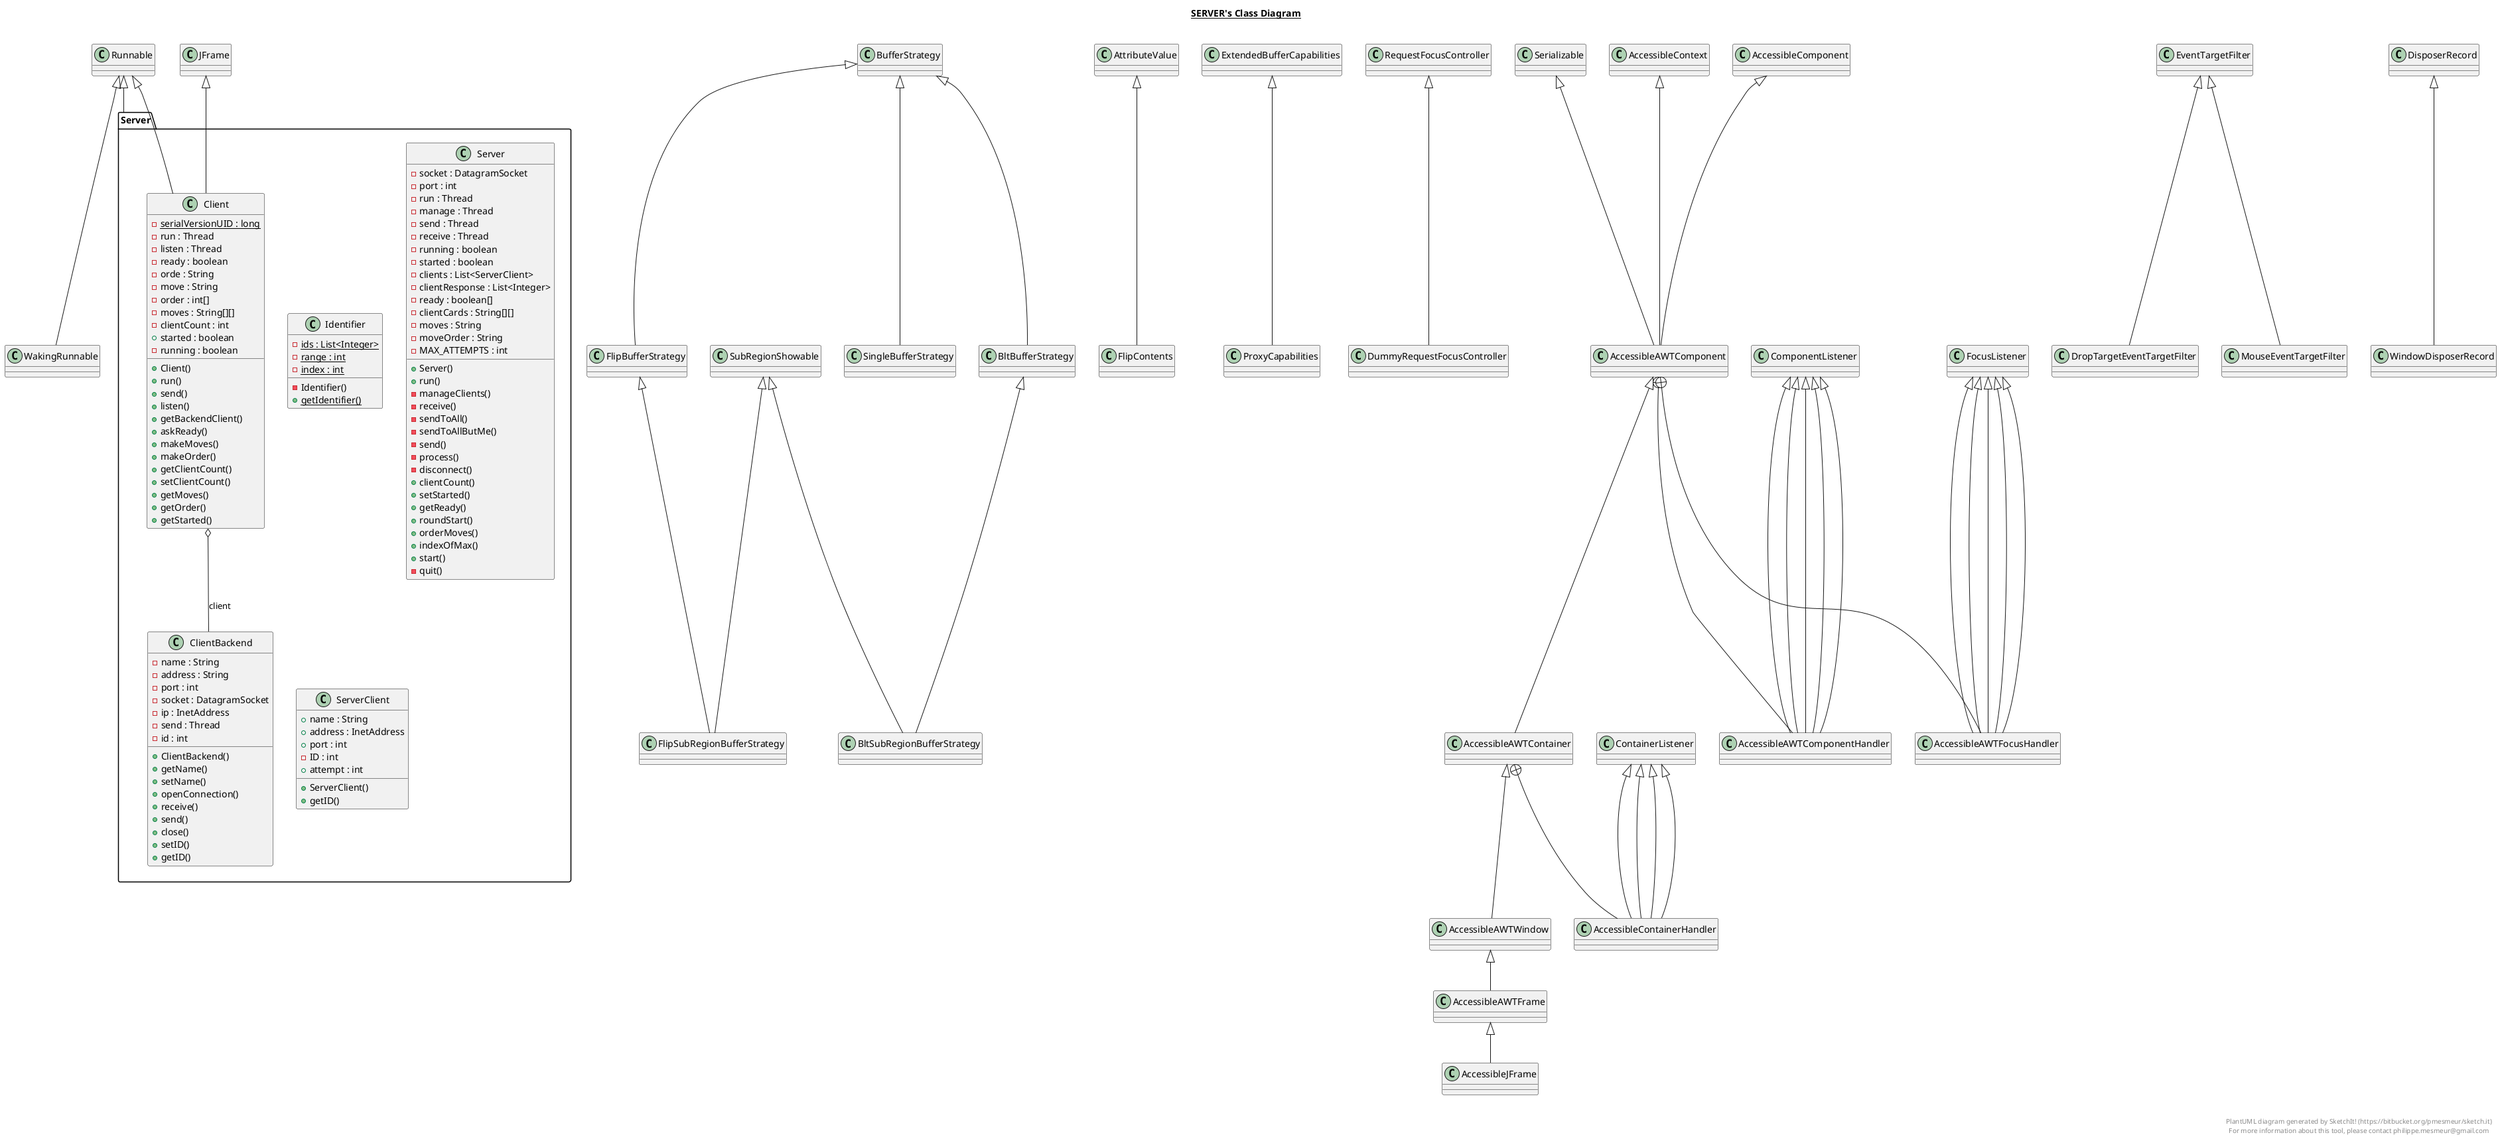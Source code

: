 @startuml

title __SERVER's Class Diagram__\n

  package Server {
    class Client {
        {static} - serialVersionUID : long
        - run : Thread
        - listen : Thread
        - ready : boolean
        - orde : String
        - move : String
        - order : int[]
        - moves : String[][]
        - clientCount : int
        + started : boolean
        - running : boolean
        + Client()
        + run()
        + send()
        + listen()
        + getBackendClient()
        + askReady()
        + makeMoves()
        + makeOrder()
        + getClientCount()
        + setClientCount()
        + getMoves()
        + getOrder()
        + getStarted()
    }
  }
  

  package Server {
    class ClientBackend {
        - name : String
        - address : String
        - port : int
        - socket : DatagramSocket
        - ip : InetAddress
        - send : Thread
        - id : int
        + ClientBackend()
        + getName()
        + setName()
        + openConnection()
        + receive()
        + send()
        + close()
        + setID()
        + getID()
    }
  }
  

  package Server {
    class Identifier {
        {static} - ids : List<Integer>
        {static} - range : int
        {static} - index : int
        - Identifier()
        {static} + getIdentifier()
    }
  }
  

  package Server {
    class Server {
        - socket : DatagramSocket
        - port : int
        - run : Thread
        - manage : Thread
        - send : Thread
        - receive : Thread
        - running : boolean
        - started : boolean
        - clients : List<ServerClient>
        - clientResponse : List<Integer>
        - ready : boolean[]
        - clientCards : String[][]
        - moves : String
        - moveOrder : String
        - MAX_ATTEMPTS : int
        + Server()
        + run()
        - manageClients()
        - receive()
        - sendToAll()
        - sendToAllButMe()
        - send()
        - process()
        - disconnect()
        + clientCount()
        + setStarted()
        + getReady()
        + roundStart()
        + orderMoves()
        + indexOfMax()
        + start()
        - quit()
    }
  }
  

  package Server {
    class ServerClient {
        + name : String
        + address : InetAddress
        + port : int
        - ID : int
        + attempt : int
        + ServerClient()
        + getID()
    }
  }
  

  Client -up-|> Runnable
  Client -up-|> JFrame
  Client o-- ClientBackend : client
  AccessibleJFrame -up-|> AccessibleAWTFrame
  AccessibleContainerHandler -up-|> ContainerListener
  AccessibleAWTComponentHandler -up-|> ComponentListener
  AccessibleAWTFocusHandler -up-|> FocusListener
  AccessibleAWTFrame -up-|> AccessibleAWTWindow
  AccessibleContainerHandler -up-|> ContainerListener
  AccessibleAWTComponentHandler -up-|> ComponentListener
  AccessibleAWTFocusHandler -up-|> FocusListener
  AccessibleAWTWindow -up-|> AccessibleAWTContainer
  AccessibleContainerHandler -up-|> ContainerListener
  AccessibleAWTComponentHandler -up-|> ComponentListener
  AccessibleAWTFocusHandler -up-|> FocusListener
  WindowDisposerRecord -up-|> DisposerRecord
  AccessibleAWTContainer -up-|> AccessibleAWTComponent
  AccessibleAWTContainer +-down- AccessibleContainerHandler
  AccessibleContainerHandler -up-|> ContainerListener
  AccessibleAWTComponentHandler -up-|> ComponentListener
  AccessibleAWTFocusHandler -up-|> FocusListener
  DropTargetEventTargetFilter -up-|> EventTargetFilter
  MouseEventTargetFilter -up-|> EventTargetFilter
  WakingRunnable -up-|> Runnable
  AccessibleAWTComponent -up-|> Serializable
  AccessibleAWTComponent -up-|> AccessibleComponent
  AccessibleAWTComponent -up-|> AccessibleContext
  AccessibleAWTComponent +-down- AccessibleAWTComponentHandler
  AccessibleAWTComponent +-down- AccessibleAWTFocusHandler
  AccessibleAWTComponentHandler -up-|> ComponentListener
  AccessibleAWTFocusHandler -up-|> FocusListener
  BltBufferStrategy -up-|> BufferStrategy
  BltSubRegionBufferStrategy -up-|> SubRegionShowable
  BltSubRegionBufferStrategy -up-|> BltBufferStrategy
  DummyRequestFocusController -up-|> RequestFocusController
  FlipBufferStrategy -up-|> BufferStrategy
  FlipSubRegionBufferStrategy -up-|> SubRegionShowable
  FlipSubRegionBufferStrategy -up-|> FlipBufferStrategy
  ProxyCapabilities -up-|> ExtendedBufferCapabilities
  FlipContents -up-|> AttributeValue
  SingleBufferStrategy -up-|> BufferStrategy
  Server -up-|> Runnable


right footer


PlantUML diagram generated by SketchIt! (https://bitbucket.org/pmesmeur/sketch.it)
For more information about this tool, please contact philippe.mesmeur@gmail.com
endfooter

@enduml
